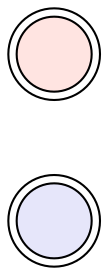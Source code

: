digraph {
up [label="", style=filled,  fillcolor=mistyrose, shape=doublecircle];
down [label="", style=filled, fillcolor=lavender, shape=doublecircle];
up->down [style=invis];
}

